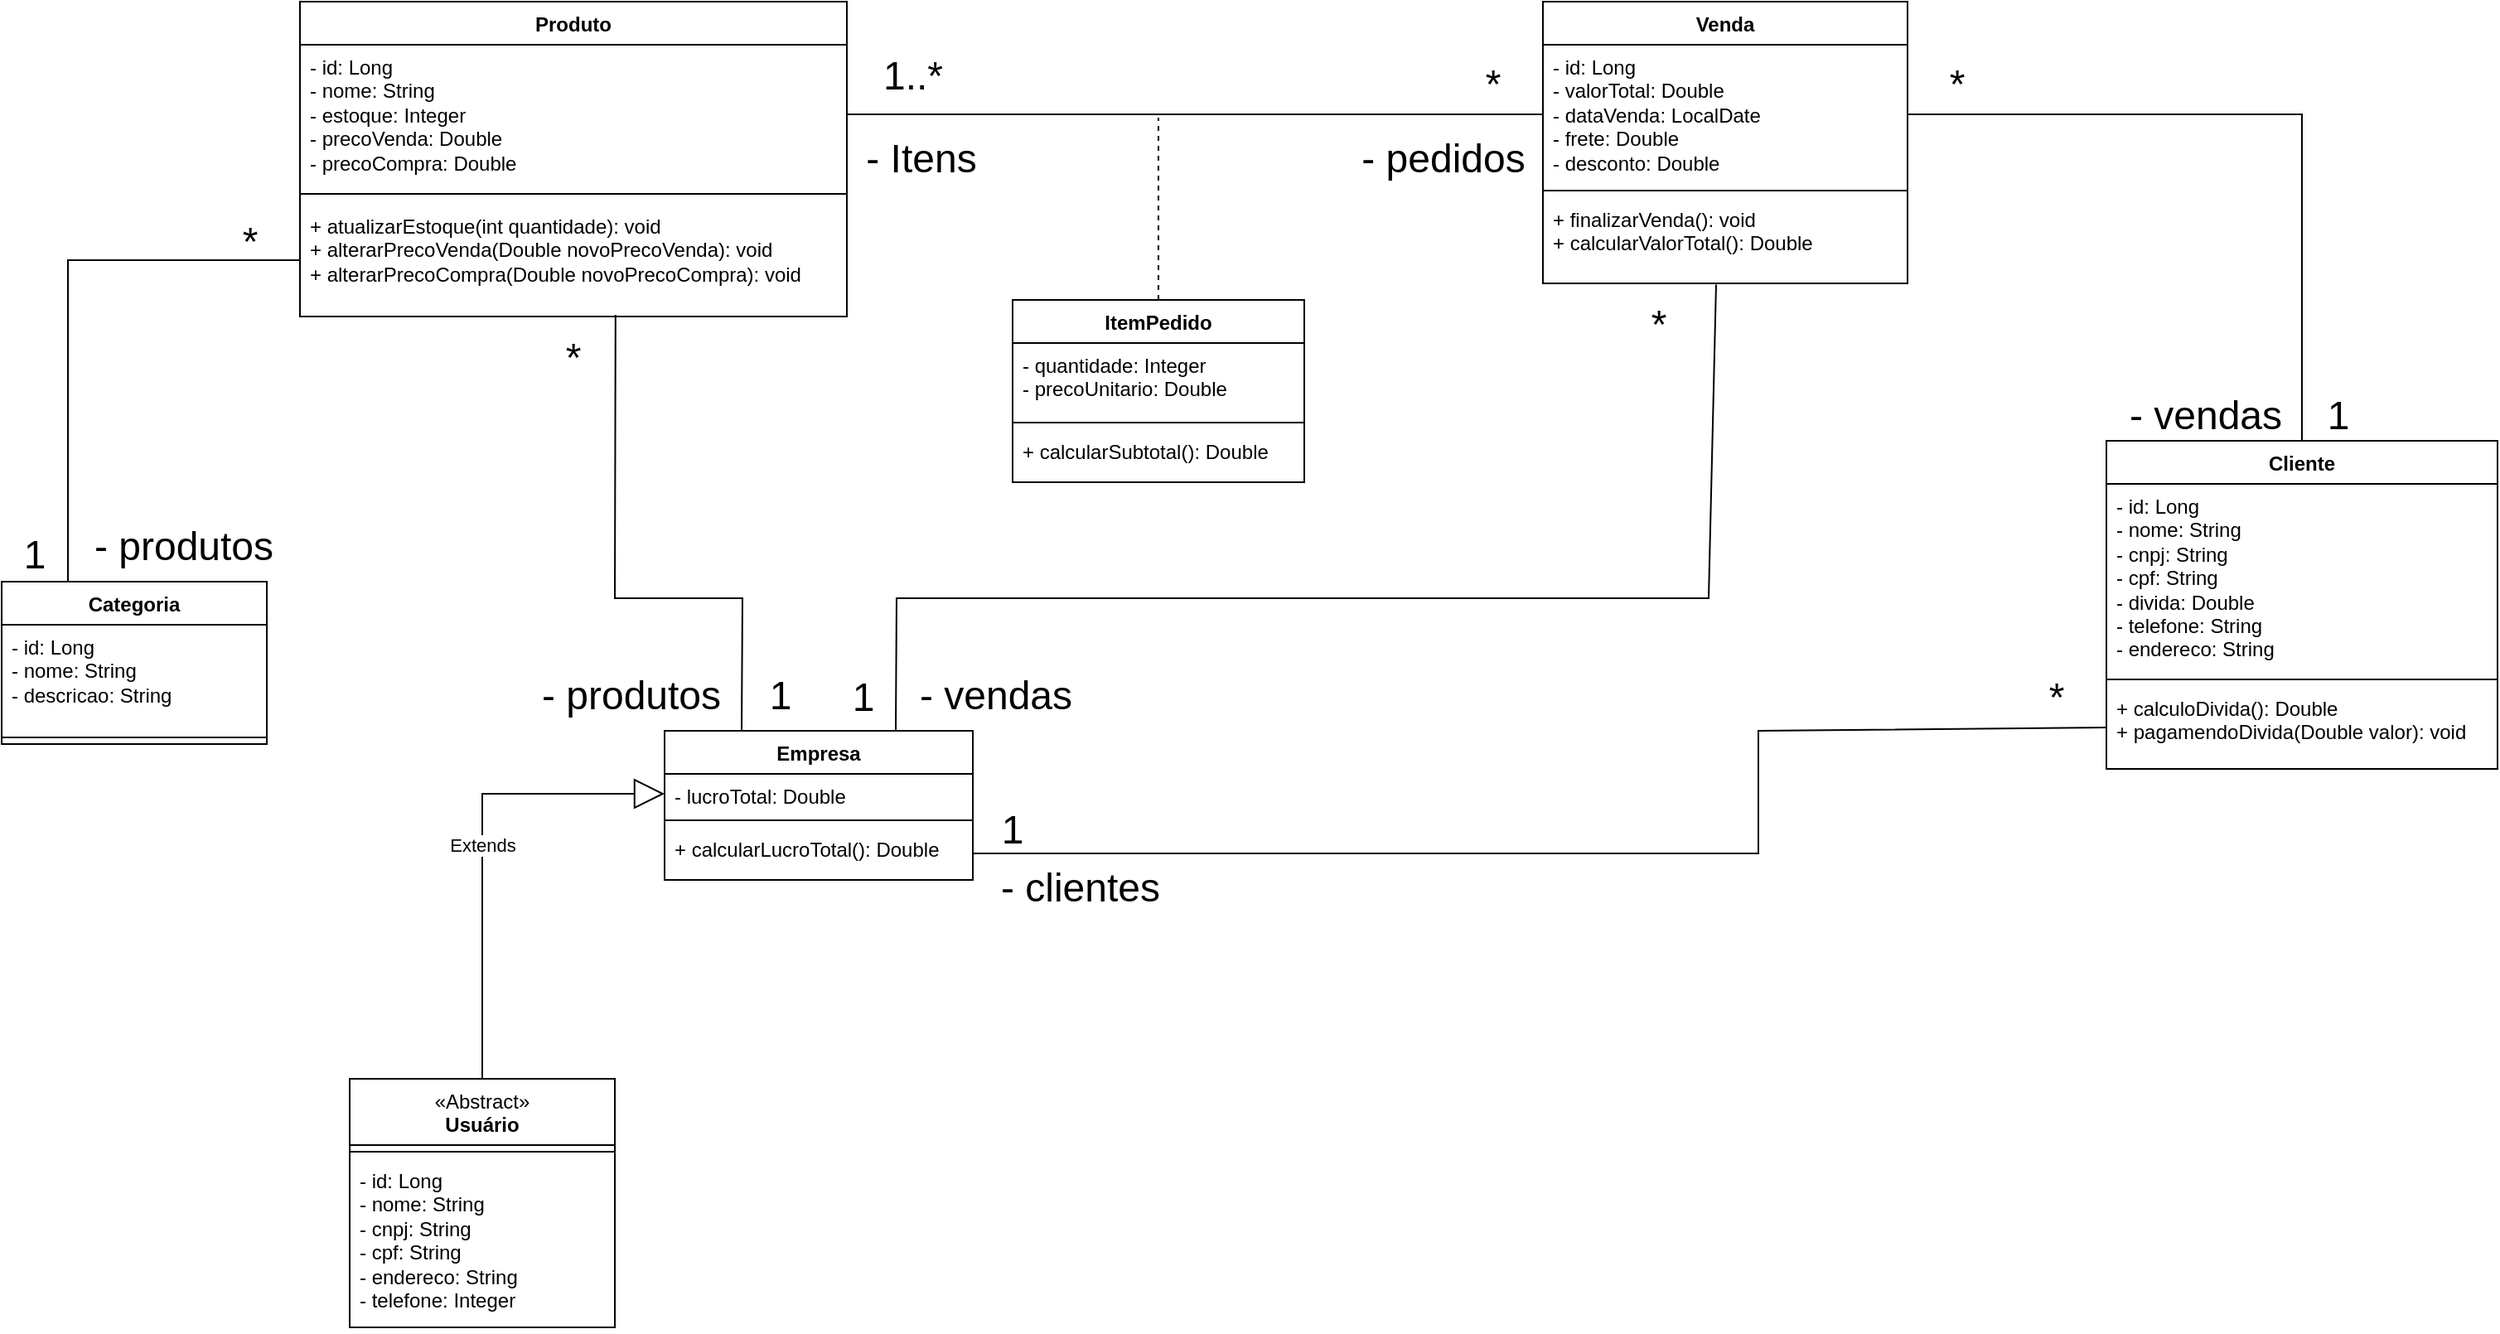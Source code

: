 <mxfile version="28.2.7">
  <diagram id="C5RBs43oDa-KdzZeNtuy" name="Page-1">
    <mxGraphModel dx="1907" dy="620" grid="1" gridSize="10" guides="1" tooltips="1" connect="1" arrows="1" fold="1" page="0" pageScale="1" pageWidth="827" pageHeight="1169" math="0" shadow="0">
      <root>
        <mxCell id="WIyWlLk6GJQsqaUBKTNV-0" />
        <mxCell id="WIyWlLk6GJQsqaUBKTNV-1" parent="WIyWlLk6GJQsqaUBKTNV-0" />
        <mxCell id="zdcCQYKxIcxADEaQ49_8-1" value="Produto" style="swimlane;fontStyle=1;align=center;verticalAlign=top;childLayout=stackLayout;horizontal=1;startSize=26;horizontalStack=0;resizeParent=1;resizeParentMax=0;resizeLast=0;collapsible=1;marginBottom=0;whiteSpace=wrap;html=1;" parent="WIyWlLk6GJQsqaUBKTNV-1" vertex="1">
          <mxGeometry x="-40" y="120" width="330" height="190" as="geometry">
            <mxRectangle x="130" y="80" width="80" height="30" as="alternateBounds" />
          </mxGeometry>
        </mxCell>
        <mxCell id="zdcCQYKxIcxADEaQ49_8-2" value="- id: Long&lt;div&gt;- nome: String&lt;/div&gt;&lt;div&gt;- estoque: Integer&lt;/div&gt;&lt;div&gt;- precoVenda: Double&lt;/div&gt;&lt;div&gt;- precoCompra: Double&lt;/div&gt;" style="text;strokeColor=none;fillColor=none;align=left;verticalAlign=top;spacingLeft=4;spacingRight=4;overflow=hidden;rotatable=0;points=[[0,0.5],[1,0.5]];portConstraint=eastwest;whiteSpace=wrap;html=1;" parent="zdcCQYKxIcxADEaQ49_8-1" vertex="1">
          <mxGeometry y="26" width="330" height="84" as="geometry" />
        </mxCell>
        <mxCell id="zdcCQYKxIcxADEaQ49_8-3" value="" style="line;strokeWidth=1;fillColor=none;align=left;verticalAlign=middle;spacingTop=-1;spacingLeft=3;spacingRight=3;rotatable=0;labelPosition=right;points=[];portConstraint=eastwest;strokeColor=inherit;" parent="zdcCQYKxIcxADEaQ49_8-1" vertex="1">
          <mxGeometry y="110" width="330" height="12" as="geometry" />
        </mxCell>
        <mxCell id="zdcCQYKxIcxADEaQ49_8-4" value="+&amp;nbsp;atualizarEstoque(int quantidade): void&lt;div&gt;+ alterarPrecoVenda(Double novoPrecoVenda): void&lt;/div&gt;&lt;div&gt;+&amp;nbsp;alterarPrecoCompra(Double novoPrecoCompra): void&lt;/div&gt;" style="text;strokeColor=none;fillColor=none;align=left;verticalAlign=top;spacingLeft=4;spacingRight=4;overflow=hidden;rotatable=0;points=[[0,0.5],[1,0.5]];portConstraint=eastwest;whiteSpace=wrap;html=1;" parent="zdcCQYKxIcxADEaQ49_8-1" vertex="1">
          <mxGeometry y="122" width="330" height="68" as="geometry" />
        </mxCell>
        <mxCell id="9ofz6KI2d66l2ul8pVV8-4" value="Venda" style="swimlane;fontStyle=1;align=center;verticalAlign=top;childLayout=stackLayout;horizontal=1;startSize=26;horizontalStack=0;resizeParent=1;resizeParentMax=0;resizeLast=0;collapsible=1;marginBottom=0;whiteSpace=wrap;html=1;" parent="WIyWlLk6GJQsqaUBKTNV-1" vertex="1">
          <mxGeometry x="710" y="120" width="220" height="170" as="geometry" />
        </mxCell>
        <mxCell id="9ofz6KI2d66l2ul8pVV8-5" value="- id: Long&lt;div&gt;- valorTotal: Double&lt;/div&gt;&lt;div&gt;- dataVenda: LocalDate&lt;/div&gt;&lt;div&gt;-&amp;nbsp;frete: Double&lt;/div&gt;&lt;div&gt;-&amp;nbsp;desconto: Double&lt;/div&gt;" style="text;strokeColor=none;fillColor=none;align=left;verticalAlign=top;spacingLeft=4;spacingRight=4;overflow=hidden;rotatable=0;points=[[0,0.5],[1,0.5]];portConstraint=eastwest;whiteSpace=wrap;html=1;" parent="9ofz6KI2d66l2ul8pVV8-4" vertex="1">
          <mxGeometry y="26" width="220" height="84" as="geometry" />
        </mxCell>
        <mxCell id="9ofz6KI2d66l2ul8pVV8-6" value="" style="line;strokeWidth=1;fillColor=none;align=left;verticalAlign=middle;spacingTop=-1;spacingLeft=3;spacingRight=3;rotatable=0;labelPosition=right;points=[];portConstraint=eastwest;strokeColor=inherit;" parent="9ofz6KI2d66l2ul8pVV8-4" vertex="1">
          <mxGeometry y="110" width="220" height="8" as="geometry" />
        </mxCell>
        <mxCell id="9ofz6KI2d66l2ul8pVV8-7" value="+ finalizarVenda(): void&lt;div&gt;+ calcularValorTotal(): Double&lt;/div&gt;" style="text;strokeColor=none;fillColor=none;align=left;verticalAlign=top;spacingLeft=4;spacingRight=4;overflow=hidden;rotatable=0;points=[[0,0.5],[1,0.5]];portConstraint=eastwest;whiteSpace=wrap;html=1;" parent="9ofz6KI2d66l2ul8pVV8-4" vertex="1">
          <mxGeometry y="118" width="220" height="52" as="geometry" />
        </mxCell>
        <mxCell id="9ofz6KI2d66l2ul8pVV8-14" value="Empresa" style="swimlane;fontStyle=1;align=center;verticalAlign=top;childLayout=stackLayout;horizontal=1;startSize=26;horizontalStack=0;resizeParent=1;resizeParentMax=0;resizeLast=0;collapsible=1;marginBottom=0;whiteSpace=wrap;html=1;" parent="WIyWlLk6GJQsqaUBKTNV-1" vertex="1">
          <mxGeometry x="180" y="560" width="186" height="90" as="geometry" />
        </mxCell>
        <mxCell id="9ofz6KI2d66l2ul8pVV8-15" value="&lt;div&gt;&lt;span style=&quot;background-color: transparent; color: light-dark(rgb(0, 0, 0), rgb(255, 255, 255));&quot;&gt;- lucroTotal: Double&lt;/span&gt;&lt;/div&gt;" style="text;strokeColor=none;fillColor=none;align=left;verticalAlign=top;spacingLeft=4;spacingRight=4;overflow=hidden;rotatable=0;points=[[0,0.5],[1,0.5]];portConstraint=eastwest;whiteSpace=wrap;html=1;" parent="9ofz6KI2d66l2ul8pVV8-14" vertex="1">
          <mxGeometry y="26" width="186" height="24" as="geometry" />
        </mxCell>
        <mxCell id="9ofz6KI2d66l2ul8pVV8-16" value="" style="line;strokeWidth=1;fillColor=none;align=left;verticalAlign=middle;spacingTop=-1;spacingLeft=3;spacingRight=3;rotatable=0;labelPosition=right;points=[];portConstraint=eastwest;strokeColor=inherit;" parent="9ofz6KI2d66l2ul8pVV8-14" vertex="1">
          <mxGeometry y="50" width="186" height="8" as="geometry" />
        </mxCell>
        <mxCell id="9ofz6KI2d66l2ul8pVV8-17" value="+ calcularLucroTotal(): Double" style="text;strokeColor=none;fillColor=none;align=left;verticalAlign=top;spacingLeft=4;spacingRight=4;overflow=hidden;rotatable=0;points=[[0,0.5],[1,0.5]];portConstraint=eastwest;whiteSpace=wrap;html=1;" parent="9ofz6KI2d66l2ul8pVV8-14" vertex="1">
          <mxGeometry y="58" width="186" height="32" as="geometry" />
        </mxCell>
        <mxCell id="9ofz6KI2d66l2ul8pVV8-24" value="Cliente" style="swimlane;fontStyle=1;align=center;verticalAlign=top;childLayout=stackLayout;horizontal=1;startSize=26;horizontalStack=0;resizeParent=1;resizeParentMax=0;resizeLast=0;collapsible=1;marginBottom=0;whiteSpace=wrap;html=1;" parent="WIyWlLk6GJQsqaUBKTNV-1" vertex="1">
          <mxGeometry x="1050" y="385" width="236" height="198" as="geometry" />
        </mxCell>
        <mxCell id="9ofz6KI2d66l2ul8pVV8-25" value="&lt;div&gt;- id: Long&lt;div&gt;- nome: String&lt;/div&gt;&lt;div&gt;&lt;div&gt;- cnpj: String&lt;/div&gt;&lt;div&gt;- cpf: String&lt;/div&gt;&lt;/div&gt;&lt;/div&gt;- divida: Double&lt;div&gt;- telefone: String&lt;/div&gt;&lt;div&gt;- endereco: String&lt;/div&gt;" style="text;strokeColor=none;fillColor=none;align=left;verticalAlign=top;spacingLeft=4;spacingRight=4;overflow=hidden;rotatable=0;points=[[0,0.5],[1,0.5]];portConstraint=eastwest;whiteSpace=wrap;html=1;" parent="9ofz6KI2d66l2ul8pVV8-24" vertex="1">
          <mxGeometry y="26" width="236" height="114" as="geometry" />
        </mxCell>
        <mxCell id="9ofz6KI2d66l2ul8pVV8-26" value="" style="line;strokeWidth=1;fillColor=none;align=left;verticalAlign=middle;spacingTop=-1;spacingLeft=3;spacingRight=3;rotatable=0;labelPosition=right;points=[];portConstraint=eastwest;strokeColor=inherit;" parent="9ofz6KI2d66l2ul8pVV8-24" vertex="1">
          <mxGeometry y="140" width="236" height="8" as="geometry" />
        </mxCell>
        <mxCell id="9ofz6KI2d66l2ul8pVV8-27" value="+ calculoDivida(): Double&lt;div&gt;+ pagamendoDivida(Double valor): void&lt;/div&gt;" style="text;strokeColor=none;fillColor=none;align=left;verticalAlign=top;spacingLeft=4;spacingRight=4;overflow=hidden;rotatable=0;points=[[0,0.5],[1,0.5]];portConstraint=eastwest;whiteSpace=wrap;html=1;" parent="9ofz6KI2d66l2ul8pVV8-24" vertex="1">
          <mxGeometry y="148" width="236" height="50" as="geometry" />
        </mxCell>
        <mxCell id="9ofz6KI2d66l2ul8pVV8-29" value="&lt;span style=&quot;font-weight: 400;&quot;&gt;«Abstract»&lt;/span&gt;&lt;br style=&quot;font-weight: 400;&quot;&gt;&lt;b&gt;Usuário&lt;/b&gt;" style="swimlane;fontStyle=1;align=center;verticalAlign=top;childLayout=stackLayout;horizontal=1;startSize=40;horizontalStack=0;resizeParent=1;resizeParentMax=0;resizeLast=0;collapsible=1;marginBottom=0;whiteSpace=wrap;html=1;" parent="WIyWlLk6GJQsqaUBKTNV-1" vertex="1">
          <mxGeometry x="-10" y="770" width="160" height="150" as="geometry" />
        </mxCell>
        <mxCell id="9ofz6KI2d66l2ul8pVV8-31" value="" style="line;strokeWidth=1;fillColor=none;align=left;verticalAlign=middle;spacingTop=-1;spacingLeft=3;spacingRight=3;rotatable=0;labelPosition=right;points=[];portConstraint=eastwest;strokeColor=inherit;" parent="9ofz6KI2d66l2ul8pVV8-29" vertex="1">
          <mxGeometry y="40" width="160" height="8" as="geometry" />
        </mxCell>
        <mxCell id="9ofz6KI2d66l2ul8pVV8-30" value="- id: Long&lt;div&gt;- nome: String&lt;/div&gt;&lt;div&gt;&lt;div&gt;- cnpj: String&lt;/div&gt;&lt;div&gt;- cpf: String&lt;/div&gt;&lt;/div&gt;&lt;div&gt;- endereco: String&lt;/div&gt;&lt;div&gt;- telefone: Integer&lt;/div&gt;" style="text;strokeColor=none;fillColor=none;align=left;verticalAlign=top;spacingLeft=4;spacingRight=4;overflow=hidden;rotatable=0;points=[[0,0.5],[1,0.5]];portConstraint=eastwest;whiteSpace=wrap;html=1;" parent="9ofz6KI2d66l2ul8pVV8-29" vertex="1">
          <mxGeometry y="48" width="160" height="102" as="geometry" />
        </mxCell>
        <mxCell id="9ofz6KI2d66l2ul8pVV8-37" value="Categoria" style="swimlane;fontStyle=1;align=center;verticalAlign=top;childLayout=stackLayout;horizontal=1;startSize=26;horizontalStack=0;resizeParent=1;resizeParentMax=0;resizeLast=0;collapsible=1;marginBottom=0;whiteSpace=wrap;html=1;" parent="WIyWlLk6GJQsqaUBKTNV-1" vertex="1">
          <mxGeometry x="-220" y="470" width="160" height="98" as="geometry" />
        </mxCell>
        <mxCell id="9ofz6KI2d66l2ul8pVV8-38" value="&lt;div&gt;- id: Long&lt;/div&gt;&lt;div&gt;&lt;span style=&quot;background-color: transparent; color: light-dark(rgb(0, 0, 0), rgb(255, 255, 255));&quot;&gt;- nome: String&lt;/span&gt;&lt;/div&gt;&lt;div&gt;&lt;span style=&quot;background-color: transparent; color: light-dark(rgb(0, 0, 0), rgb(255, 255, 255));&quot;&gt;- descricao: String&lt;/span&gt;&lt;/div&gt;" style="text;strokeColor=none;fillColor=none;align=left;verticalAlign=top;spacingLeft=4;spacingRight=4;overflow=hidden;rotatable=0;points=[[0,0.5],[1,0.5]];portConstraint=eastwest;whiteSpace=wrap;html=1;" parent="9ofz6KI2d66l2ul8pVV8-37" vertex="1">
          <mxGeometry y="26" width="160" height="64" as="geometry" />
        </mxCell>
        <mxCell id="9ofz6KI2d66l2ul8pVV8-39" value="" style="line;strokeWidth=1;fillColor=none;align=left;verticalAlign=middle;spacingTop=-1;spacingLeft=3;spacingRight=3;rotatable=0;labelPosition=right;points=[];portConstraint=eastwest;strokeColor=inherit;" parent="9ofz6KI2d66l2ul8pVV8-37" vertex="1">
          <mxGeometry y="90" width="160" height="8" as="geometry" />
        </mxCell>
        <mxCell id="9ofz6KI2d66l2ul8pVV8-47" value="ItemPedido" style="swimlane;fontStyle=1;align=center;verticalAlign=top;childLayout=stackLayout;horizontal=1;startSize=26;horizontalStack=0;resizeParent=1;resizeParentMax=0;resizeLast=0;collapsible=1;marginBottom=0;whiteSpace=wrap;html=1;" parent="WIyWlLk6GJQsqaUBKTNV-1" vertex="1">
          <mxGeometry x="390" y="300" width="176" height="110" as="geometry" />
        </mxCell>
        <mxCell id="9ofz6KI2d66l2ul8pVV8-48" value="&lt;div&gt;- quantidade:&amp;nbsp;&lt;span style=&quot;background-color: transparent; color: light-dark(rgb(0, 0, 0), rgb(255, 255, 255));&quot;&gt;Integer&lt;/span&gt;&lt;span style=&quot;background-color: transparent; color: light-dark(rgb(0, 0, 0), rgb(255, 255, 255));&quot;&gt;&amp;nbsp;&lt;/span&gt;&lt;/div&gt;&lt;div&gt;- precoUnitario:&amp;nbsp;&lt;span style=&quot;background-color: transparent; color: light-dark(rgb(0, 0, 0), rgb(255, 255, 255));&quot;&gt;Double&lt;/span&gt;&lt;span style=&quot;background-color: transparent; color: light-dark(rgb(0, 0, 0), rgb(255, 255, 255));&quot;&gt;&amp;nbsp;&lt;/span&gt;&lt;/div&gt;" style="text;strokeColor=none;fillColor=none;align=left;verticalAlign=top;spacingLeft=4;spacingRight=4;overflow=hidden;rotatable=0;points=[[0,0.5],[1,0.5]];portConstraint=eastwest;whiteSpace=wrap;html=1;" parent="9ofz6KI2d66l2ul8pVV8-47" vertex="1">
          <mxGeometry y="26" width="176" height="44" as="geometry" />
        </mxCell>
        <mxCell id="9ofz6KI2d66l2ul8pVV8-49" value="" style="line;strokeWidth=1;fillColor=none;align=left;verticalAlign=middle;spacingTop=-1;spacingLeft=3;spacingRight=3;rotatable=0;labelPosition=right;points=[];portConstraint=eastwest;strokeColor=inherit;" parent="9ofz6KI2d66l2ul8pVV8-47" vertex="1">
          <mxGeometry y="70" width="176" height="8" as="geometry" />
        </mxCell>
        <mxCell id="9ofz6KI2d66l2ul8pVV8-50" value="+ calcularSubtotal(): Double" style="text;strokeColor=none;fillColor=none;align=left;verticalAlign=top;spacingLeft=4;spacingRight=4;overflow=hidden;rotatable=0;points=[[0,0.5],[1,0.5]];portConstraint=eastwest;whiteSpace=wrap;html=1;" parent="9ofz6KI2d66l2ul8pVV8-47" vertex="1">
          <mxGeometry y="78" width="176" height="32" as="geometry" />
        </mxCell>
        <mxCell id="mQt29KDBxnSPY1342iZp-9" value="" style="endArrow=none;html=1;rounded=0;exitX=0.25;exitY=0;exitDx=0;exitDy=0;entryX=0;entryY=0.5;entryDx=0;entryDy=0;" parent="WIyWlLk6GJQsqaUBKTNV-1" source="9ofz6KI2d66l2ul8pVV8-37" target="zdcCQYKxIcxADEaQ49_8-4" edge="1">
          <mxGeometry width="50" height="50" relative="1" as="geometry">
            <mxPoint x="200" y="380" as="sourcePoint" />
            <mxPoint x="250" y="330" as="targetPoint" />
            <Array as="points">
              <mxPoint x="-180" y="276" />
            </Array>
          </mxGeometry>
        </mxCell>
        <mxCell id="mQt29KDBxnSPY1342iZp-10" value="&lt;font style=&quot;font-size: 24px;&quot;&gt;1&lt;/font&gt;" style="text;html=1;whiteSpace=wrap;strokeColor=none;fillColor=none;align=center;verticalAlign=middle;rounded=0;" parent="WIyWlLk6GJQsqaUBKTNV-1" vertex="1">
          <mxGeometry x="-220" y="444" width="40" height="20" as="geometry" />
        </mxCell>
        <mxCell id="mQt29KDBxnSPY1342iZp-12" value="&lt;font style=&quot;font-size: 24px;&quot;&gt;*&lt;/font&gt;" style="text;html=1;whiteSpace=wrap;strokeColor=none;fillColor=none;align=center;verticalAlign=middle;rounded=0;" parent="WIyWlLk6GJQsqaUBKTNV-1" vertex="1">
          <mxGeometry x="-100" y="250" width="60" height="30" as="geometry" />
        </mxCell>
        <mxCell id="mQt29KDBxnSPY1342iZp-14" value="" style="endArrow=none;dashed=1;html=1;rounded=0;exitX=0.5;exitY=0;exitDx=0;exitDy=0;" parent="WIyWlLk6GJQsqaUBKTNV-1" source="9ofz6KI2d66l2ul8pVV8-47" edge="1">
          <mxGeometry width="50" height="50" relative="1" as="geometry">
            <mxPoint x="389" y="280" as="sourcePoint" />
            <mxPoint x="478" y="190" as="targetPoint" />
          </mxGeometry>
        </mxCell>
        <mxCell id="mQt29KDBxnSPY1342iZp-15" value="&lt;font style=&quot;font-size: 24px;&quot;&gt;1..*&lt;/font&gt;" style="text;html=1;whiteSpace=wrap;strokeColor=none;fillColor=none;align=center;verticalAlign=middle;rounded=0;" parent="WIyWlLk6GJQsqaUBKTNV-1" vertex="1">
          <mxGeometry x="310" y="155" width="40" height="20" as="geometry" />
        </mxCell>
        <mxCell id="mQt29KDBxnSPY1342iZp-16" value="&lt;font style=&quot;font-size: 24px;&quot;&gt;*&lt;/font&gt;" style="text;html=1;whiteSpace=wrap;strokeColor=none;fillColor=none;align=center;verticalAlign=middle;rounded=0;" parent="WIyWlLk6GJQsqaUBKTNV-1" vertex="1">
          <mxGeometry x="650" y="155" width="60" height="30" as="geometry" />
        </mxCell>
        <mxCell id="mQt29KDBxnSPY1342iZp-17" value="&lt;font style=&quot;font-size: 24px;&quot;&gt;- Itens&lt;/font&gt;" style="text;html=1;whiteSpace=wrap;strokeColor=none;fillColor=none;align=center;verticalAlign=middle;rounded=0;" parent="WIyWlLk6GJQsqaUBKTNV-1" vertex="1">
          <mxGeometry x="290" y="200" width="90" height="30" as="geometry" />
        </mxCell>
        <mxCell id="mQt29KDBxnSPY1342iZp-19" value="&lt;font style=&quot;font-size: 24px;&quot;&gt;- pedidos&lt;/font&gt;" style="text;html=1;whiteSpace=wrap;strokeColor=none;fillColor=none;align=center;verticalAlign=middle;rounded=0;" parent="WIyWlLk6GJQsqaUBKTNV-1" vertex="1">
          <mxGeometry x="590" y="200" width="120" height="30" as="geometry" />
        </mxCell>
        <mxCell id="mQt29KDBxnSPY1342iZp-21" value="" style="endArrow=none;html=1;rounded=0;exitX=1;exitY=0.5;exitDx=0;exitDy=0;entryX=0;entryY=0.5;entryDx=0;entryDy=0;fillColor=light-dark(transparent,#FFFFFF);" parent="WIyWlLk6GJQsqaUBKTNV-1" source="zdcCQYKxIcxADEaQ49_8-2" target="9ofz6KI2d66l2ul8pVV8-5" edge="1">
          <mxGeometry width="50" height="50" relative="1" as="geometry">
            <mxPoint x="380" y="450" as="sourcePoint" />
            <mxPoint x="430" y="400" as="targetPoint" />
          </mxGeometry>
        </mxCell>
        <mxCell id="mQt29KDBxnSPY1342iZp-25" value="Extends" style="endArrow=block;endSize=16;endFill=0;html=1;rounded=0;entryX=0;entryY=0.5;entryDx=0;entryDy=0;exitX=0.5;exitY=0;exitDx=0;exitDy=0;" parent="WIyWlLk6GJQsqaUBKTNV-1" source="9ofz6KI2d66l2ul8pVV8-29" target="9ofz6KI2d66l2ul8pVV8-15" edge="1">
          <mxGeometry width="160" relative="1" as="geometry">
            <mxPoint x="320" y="570" as="sourcePoint" />
            <mxPoint x="480" y="570" as="targetPoint" />
            <Array as="points">
              <mxPoint x="70" y="598" />
            </Array>
          </mxGeometry>
        </mxCell>
        <mxCell id="mQt29KDBxnSPY1342iZp-26" value="&lt;font style=&quot;font-size: 24px;&quot;&gt;1&lt;/font&gt;" style="text;html=1;whiteSpace=wrap;strokeColor=none;fillColor=none;align=center;verticalAlign=middle;rounded=0;" parent="WIyWlLk6GJQsqaUBKTNV-1" vertex="1">
          <mxGeometry x="230" y="529" width="40" height="20" as="geometry" />
        </mxCell>
        <mxCell id="mQt29KDBxnSPY1342iZp-27" value="" style="endArrow=none;html=1;rounded=0;exitX=0.25;exitY=0;exitDx=0;exitDy=0;entryX=0.577;entryY=0.985;entryDx=0;entryDy=0;fillColor=light-dark(transparent,#FFFFFF);entryPerimeter=0;" parent="WIyWlLk6GJQsqaUBKTNV-1" source="9ofz6KI2d66l2ul8pVV8-14" target="zdcCQYKxIcxADEaQ49_8-4" edge="1">
          <mxGeometry width="50" height="50" relative="1" as="geometry">
            <mxPoint x="264.34" y="566.4" as="sourcePoint" />
            <mxPoint x="150.0" y="320.004" as="targetPoint" />
            <Array as="points">
              <mxPoint x="227" y="480" />
              <mxPoint x="150" y="480" />
            </Array>
          </mxGeometry>
        </mxCell>
        <mxCell id="mQt29KDBxnSPY1342iZp-28" value="&lt;font style=&quot;font-size: 24px;&quot;&gt;*&lt;/font&gt;" style="text;html=1;whiteSpace=wrap;strokeColor=none;fillColor=none;align=center;verticalAlign=middle;rounded=0;" parent="WIyWlLk6GJQsqaUBKTNV-1" vertex="1">
          <mxGeometry x="95" y="320" width="60" height="30" as="geometry" />
        </mxCell>
        <mxCell id="mQt29KDBxnSPY1342iZp-29" value="" style="endArrow=none;html=1;rounded=0;exitX=0.75;exitY=0;exitDx=0;exitDy=0;entryX=0.475;entryY=1.014;entryDx=0;entryDy=0;fillColor=light-dark(transparent,#FFFFFF);entryPerimeter=0;" parent="WIyWlLk6GJQsqaUBKTNV-1" source="9ofz6KI2d66l2ul8pVV8-14" target="9ofz6KI2d66l2ul8pVV8-7" edge="1">
          <mxGeometry width="50" height="50" relative="1" as="geometry">
            <mxPoint x="783" y="721" as="sourcePoint" />
            <mxPoint x="660" y="470" as="targetPoint" />
            <Array as="points">
              <mxPoint x="320" y="480" />
              <mxPoint x="810" y="480" />
            </Array>
          </mxGeometry>
        </mxCell>
        <mxCell id="mQt29KDBxnSPY1342iZp-30" value="&lt;font style=&quot;font-size: 24px;&quot;&gt;1&lt;/font&gt;" style="text;html=1;whiteSpace=wrap;strokeColor=none;fillColor=none;align=center;verticalAlign=middle;rounded=0;" parent="WIyWlLk6GJQsqaUBKTNV-1" vertex="1">
          <mxGeometry x="280" y="530" width="40" height="20" as="geometry" />
        </mxCell>
        <mxCell id="mQt29KDBxnSPY1342iZp-31" value="&lt;font style=&quot;font-size: 24px;&quot;&gt;*&lt;/font&gt;" style="text;html=1;whiteSpace=wrap;strokeColor=none;fillColor=none;align=center;verticalAlign=middle;rounded=0;" parent="WIyWlLk6GJQsqaUBKTNV-1" vertex="1">
          <mxGeometry x="750" y="300" width="60" height="30" as="geometry" />
        </mxCell>
        <mxCell id="mQt29KDBxnSPY1342iZp-32" value="" style="endArrow=none;html=1;rounded=0;exitX=1;exitY=0.5;exitDx=0;exitDy=0;entryX=0;entryY=0.5;entryDx=0;entryDy=0;fillColor=light-dark(transparent,#FFFFFF);" parent="WIyWlLk6GJQsqaUBKTNV-1" source="9ofz6KI2d66l2ul8pVV8-17" target="9ofz6KI2d66l2ul8pVV8-27" edge="1">
          <mxGeometry width="50" height="50" relative="1" as="geometry">
            <mxPoint x="520" y="680" as="sourcePoint" />
            <mxPoint x="940" y="680" as="targetPoint" />
            <Array as="points">
              <mxPoint x="840" y="634" />
              <mxPoint x="840" y="560" />
            </Array>
          </mxGeometry>
        </mxCell>
        <mxCell id="mQt29KDBxnSPY1342iZp-33" value="" style="endArrow=none;html=1;rounded=0;exitX=1;exitY=0.5;exitDx=0;exitDy=0;entryX=0.5;entryY=0;entryDx=0;entryDy=0;fillColor=light-dark(transparent,#FFFFFF);" parent="WIyWlLk6GJQsqaUBKTNV-1" source="9ofz6KI2d66l2ul8pVV8-5" target="9ofz6KI2d66l2ul8pVV8-24" edge="1">
          <mxGeometry width="50" height="50" relative="1" as="geometry">
            <mxPoint x="1080" y="210" as="sourcePoint" />
            <mxPoint x="1500" y="210" as="targetPoint" />
            <Array as="points">
              <mxPoint x="1168" y="188" />
            </Array>
          </mxGeometry>
        </mxCell>
        <mxCell id="mQt29KDBxnSPY1342iZp-34" value="&lt;font style=&quot;font-size: 24px;&quot;&gt;1&lt;/font&gt;" style="text;html=1;whiteSpace=wrap;strokeColor=none;fillColor=none;align=center;verticalAlign=middle;rounded=0;" parent="WIyWlLk6GJQsqaUBKTNV-1" vertex="1">
          <mxGeometry x="1170" y="360" width="40" height="20" as="geometry" />
        </mxCell>
        <mxCell id="mQt29KDBxnSPY1342iZp-35" value="&lt;font style=&quot;font-size: 24px;&quot;&gt;*&lt;/font&gt;" style="text;html=1;whiteSpace=wrap;strokeColor=none;fillColor=none;align=center;verticalAlign=middle;rounded=0;" parent="WIyWlLk6GJQsqaUBKTNV-1" vertex="1">
          <mxGeometry x="930" y="155" width="60" height="30" as="geometry" />
        </mxCell>
        <mxCell id="mQt29KDBxnSPY1342iZp-36" value="&lt;font style=&quot;font-size: 24px;&quot;&gt;1&lt;/font&gt;" style="text;html=1;whiteSpace=wrap;strokeColor=none;fillColor=none;align=center;verticalAlign=middle;rounded=0;" parent="WIyWlLk6GJQsqaUBKTNV-1" vertex="1">
          <mxGeometry x="370" y="610" width="40" height="20" as="geometry" />
        </mxCell>
        <mxCell id="mQt29KDBxnSPY1342iZp-37" value="&lt;font style=&quot;font-size: 24px;&quot;&gt;*&lt;/font&gt;" style="text;html=1;whiteSpace=wrap;strokeColor=none;fillColor=none;align=center;verticalAlign=middle;rounded=0;" parent="WIyWlLk6GJQsqaUBKTNV-1" vertex="1">
          <mxGeometry x="1000" y="530" width="40" height="20" as="geometry" />
        </mxCell>
        <mxCell id="mQt29KDBxnSPY1342iZp-38" value="&lt;font style=&quot;font-size: 24px;&quot;&gt;- produtos&lt;/font&gt;" style="text;html=1;whiteSpace=wrap;strokeColor=none;fillColor=none;align=center;verticalAlign=middle;rounded=0;" parent="WIyWlLk6GJQsqaUBKTNV-1" vertex="1">
          <mxGeometry x="-170" y="434" width="120" height="30" as="geometry" />
        </mxCell>
        <mxCell id="mQt29KDBxnSPY1342iZp-41" value="&lt;font style=&quot;font-size: 24px;&quot;&gt;- vendas&lt;/font&gt;" style="text;html=1;whiteSpace=wrap;strokeColor=none;fillColor=none;align=center;verticalAlign=middle;rounded=0;" parent="WIyWlLk6GJQsqaUBKTNV-1" vertex="1">
          <mxGeometry x="1060" y="355" width="100" height="30" as="geometry" />
        </mxCell>
        <mxCell id="mQt29KDBxnSPY1342iZp-42" value="&lt;font style=&quot;font-size: 24px;&quot;&gt;- produtos&lt;/font&gt;" style="text;html=1;whiteSpace=wrap;strokeColor=none;fillColor=none;align=center;verticalAlign=middle;rounded=0;" parent="WIyWlLk6GJQsqaUBKTNV-1" vertex="1">
          <mxGeometry x="100" y="524" width="120" height="30" as="geometry" />
        </mxCell>
        <mxCell id="mQt29KDBxnSPY1342iZp-44" value="&lt;font style=&quot;font-size: 24px;&quot;&gt;- vendas&lt;/font&gt;" style="text;html=1;whiteSpace=wrap;strokeColor=none;fillColor=none;align=center;verticalAlign=middle;rounded=0;" parent="WIyWlLk6GJQsqaUBKTNV-1" vertex="1">
          <mxGeometry x="330" y="524" width="100" height="30" as="geometry" />
        </mxCell>
        <mxCell id="mQt29KDBxnSPY1342iZp-47" value="&lt;font style=&quot;font-size: 24px;&quot;&gt;- clientes&lt;/font&gt;" style="text;html=1;whiteSpace=wrap;strokeColor=none;fillColor=none;align=center;verticalAlign=middle;rounded=0;" parent="WIyWlLk6GJQsqaUBKTNV-1" vertex="1">
          <mxGeometry x="366" y="640" width="130" height="30" as="geometry" />
        </mxCell>
      </root>
    </mxGraphModel>
  </diagram>
</mxfile>
